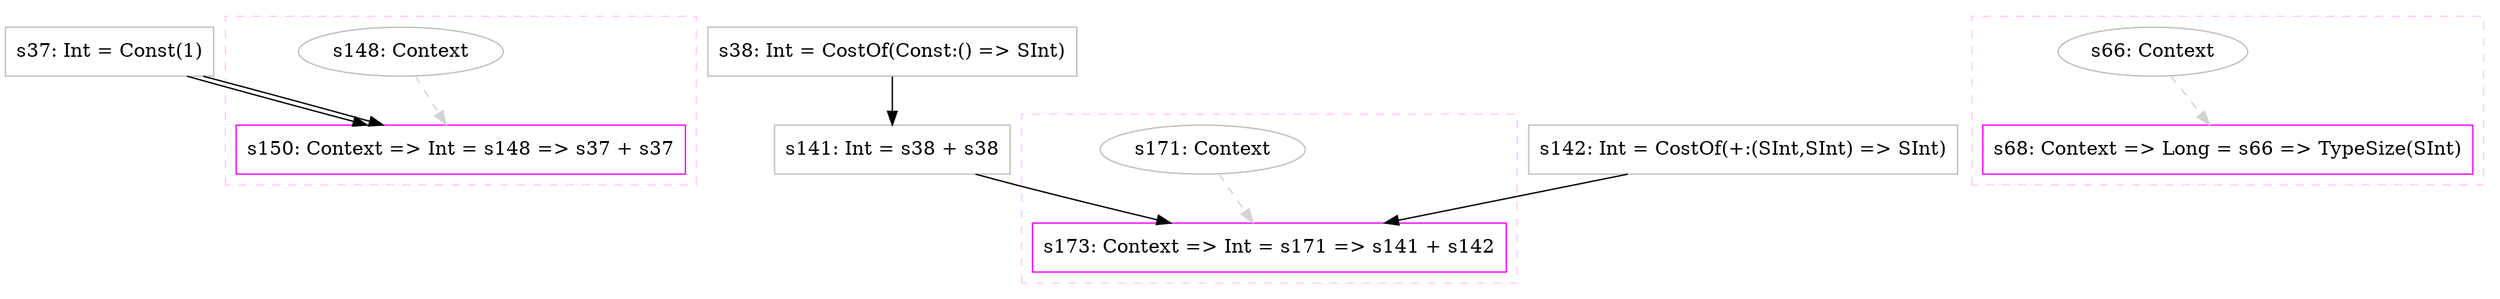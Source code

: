 digraph "one+one" {
concentrate=true
node [style=filled, fillcolor=orangered]

"s37" [
label="s37: Int = Const(1)"
shape=box, color=gray, tooltip="s37:Int", style=filled, fillcolor=white
]
subgraph cluster_s150 {
style=dashed; color="#FFCCFF"
"s148" [
label="s148: Context"
shape=oval, color=gray, tooltip="s148:Context", style=filled, fillcolor=white
]
"s150" [
label="s150: Context => Int = s148 => s37 + s37"
shape=box, color=magenta, tooltip="s150:Context => Int", style=filled, fillcolor=white
]
{rank=source; s148}
{rank=sink; s150}
}
"s38" [
label="s38: Int = CostOf(Const:() => SInt)"
shape=box, color=gray, tooltip="s38:Int", style=filled, fillcolor=white
]
"s141" [
label="s141: Int = s38 + s38"
shape=box, color=gray, tooltip="s141:Int", style=filled, fillcolor=white
]
"s142" [
label="s142: Int = CostOf(+:(SInt,SInt) => SInt)"
shape=box, color=gray, tooltip="s142:Int", style=filled, fillcolor=white
]
subgraph cluster_s173 {
style=dashed; color="#FFCCFF"
"s171" [
label="s171: Context"
shape=oval, color=gray, tooltip="s171:Context", style=filled, fillcolor=white
]
"s173" [
label="s173: Context => Int = s171 => s141 + s142"
shape=box, color=magenta, tooltip="s173:Context => Int", style=filled, fillcolor=white
]
{rank=source; s171}
{rank=sink; s173}
}
subgraph cluster_s68 {
style=dashed; color="#FFCCFF"
"s66" [
label="s66: Context"
shape=oval, color=gray, tooltip="s66:Context", style=filled, fillcolor=white
]
"s68" [
label="s68: Context => Long = s66 => TypeSize(SInt)"
shape=box, color=magenta, tooltip="s68:Context => Long", style=filled, fillcolor=white
]
{rank=source; s66}
{rank=sink; s68}
}
"s38" -> "s141" [style=solid]
"s38" -> "s141" [style=solid]
"s171" -> "s173" [style=dashed, color=lightgray, weight=0]
"s141" -> "s173" [style=solid]
"s142" -> "s173" [style=solid]
"s148" -> "s150" [style=dashed, color=lightgray, weight=0]
"s37" -> "s150" [style=solid]
"s37" -> "s150" [style=solid]
"s66" -> "s68" [style=dashed, color=lightgray, weight=0]
}
